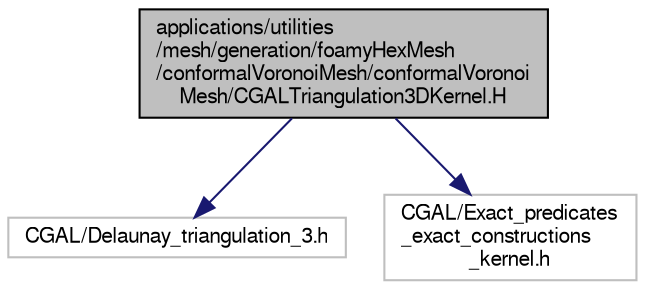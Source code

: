 digraph "applications/utilities/mesh/generation/foamyHexMesh/conformalVoronoiMesh/conformalVoronoiMesh/CGALTriangulation3DKernel.H"
{
  bgcolor="transparent";
  edge [fontname="FreeSans",fontsize="10",labelfontname="FreeSans",labelfontsize="10"];
  node [fontname="FreeSans",fontsize="10",shape=record];
  Node0 [label="applications/utilities\l/mesh/generation/foamyHexMesh\l/conformalVoronoiMesh/conformalVoronoi\lMesh/CGALTriangulation3DKernel.H",height=0.2,width=0.4,color="black", fillcolor="grey75", style="filled", fontcolor="black"];
  Node0 -> Node1 [color="midnightblue",fontsize="10",style="solid",fontname="FreeSans"];
  Node1 [label="CGAL/Delaunay_triangulation_3.h",height=0.2,width=0.4,color="grey75"];
  Node0 -> Node2 [color="midnightblue",fontsize="10",style="solid",fontname="FreeSans"];
  Node2 [label="CGAL/Exact_predicates\l_exact_constructions\l_kernel.h",height=0.2,width=0.4,color="grey75"];
}
